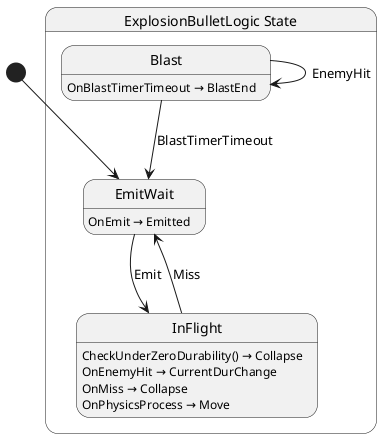 @startuml ExplosionBulletLogic
state "ExplosionBulletLogic State" as EternalJourney_Bullet_Abstract_State_ExplosionBulletLogic_State {
  state "EmitWait" as EternalJourney_Bullet_Abstract_State_ExplosionBulletLogic_State_EmitWait
  state "InFlight" as EternalJourney_Bullet_Abstract_State_ExplosionBulletLogic_State_InFlight
  state "Blast" as EternalJourney_Bullet_Abstract_State_ExplosionBulletLogic_State_Blast
}

EternalJourney_Bullet_Abstract_State_ExplosionBulletLogic_State_Blast --> EternalJourney_Bullet_Abstract_State_ExplosionBulletLogic_State_Blast : EnemyHit
EternalJourney_Bullet_Abstract_State_ExplosionBulletLogic_State_Blast --> EternalJourney_Bullet_Abstract_State_ExplosionBulletLogic_State_EmitWait : BlastTimerTimeout
EternalJourney_Bullet_Abstract_State_ExplosionBulletLogic_State_EmitWait --> EternalJourney_Bullet_Abstract_State_ExplosionBulletLogic_State_InFlight : Emit
EternalJourney_Bullet_Abstract_State_ExplosionBulletLogic_State_InFlight --> EternalJourney_Bullet_Abstract_State_ExplosionBulletLogic_State_EmitWait : Miss

EternalJourney_Bullet_Abstract_State_ExplosionBulletLogic_State_Blast : OnBlastTimerTimeout → BlastEnd
EternalJourney_Bullet_Abstract_State_ExplosionBulletLogic_State_EmitWait : OnEmit → Emitted
EternalJourney_Bullet_Abstract_State_ExplosionBulletLogic_State_InFlight : CheckUnderZeroDurability() → Collapse
EternalJourney_Bullet_Abstract_State_ExplosionBulletLogic_State_InFlight : OnEnemyHit → CurrentDurChange
EternalJourney_Bullet_Abstract_State_ExplosionBulletLogic_State_InFlight : OnMiss → Collapse
EternalJourney_Bullet_Abstract_State_ExplosionBulletLogic_State_InFlight : OnPhysicsProcess → Move

[*] --> EternalJourney_Bullet_Abstract_State_ExplosionBulletLogic_State_EmitWait
@enduml